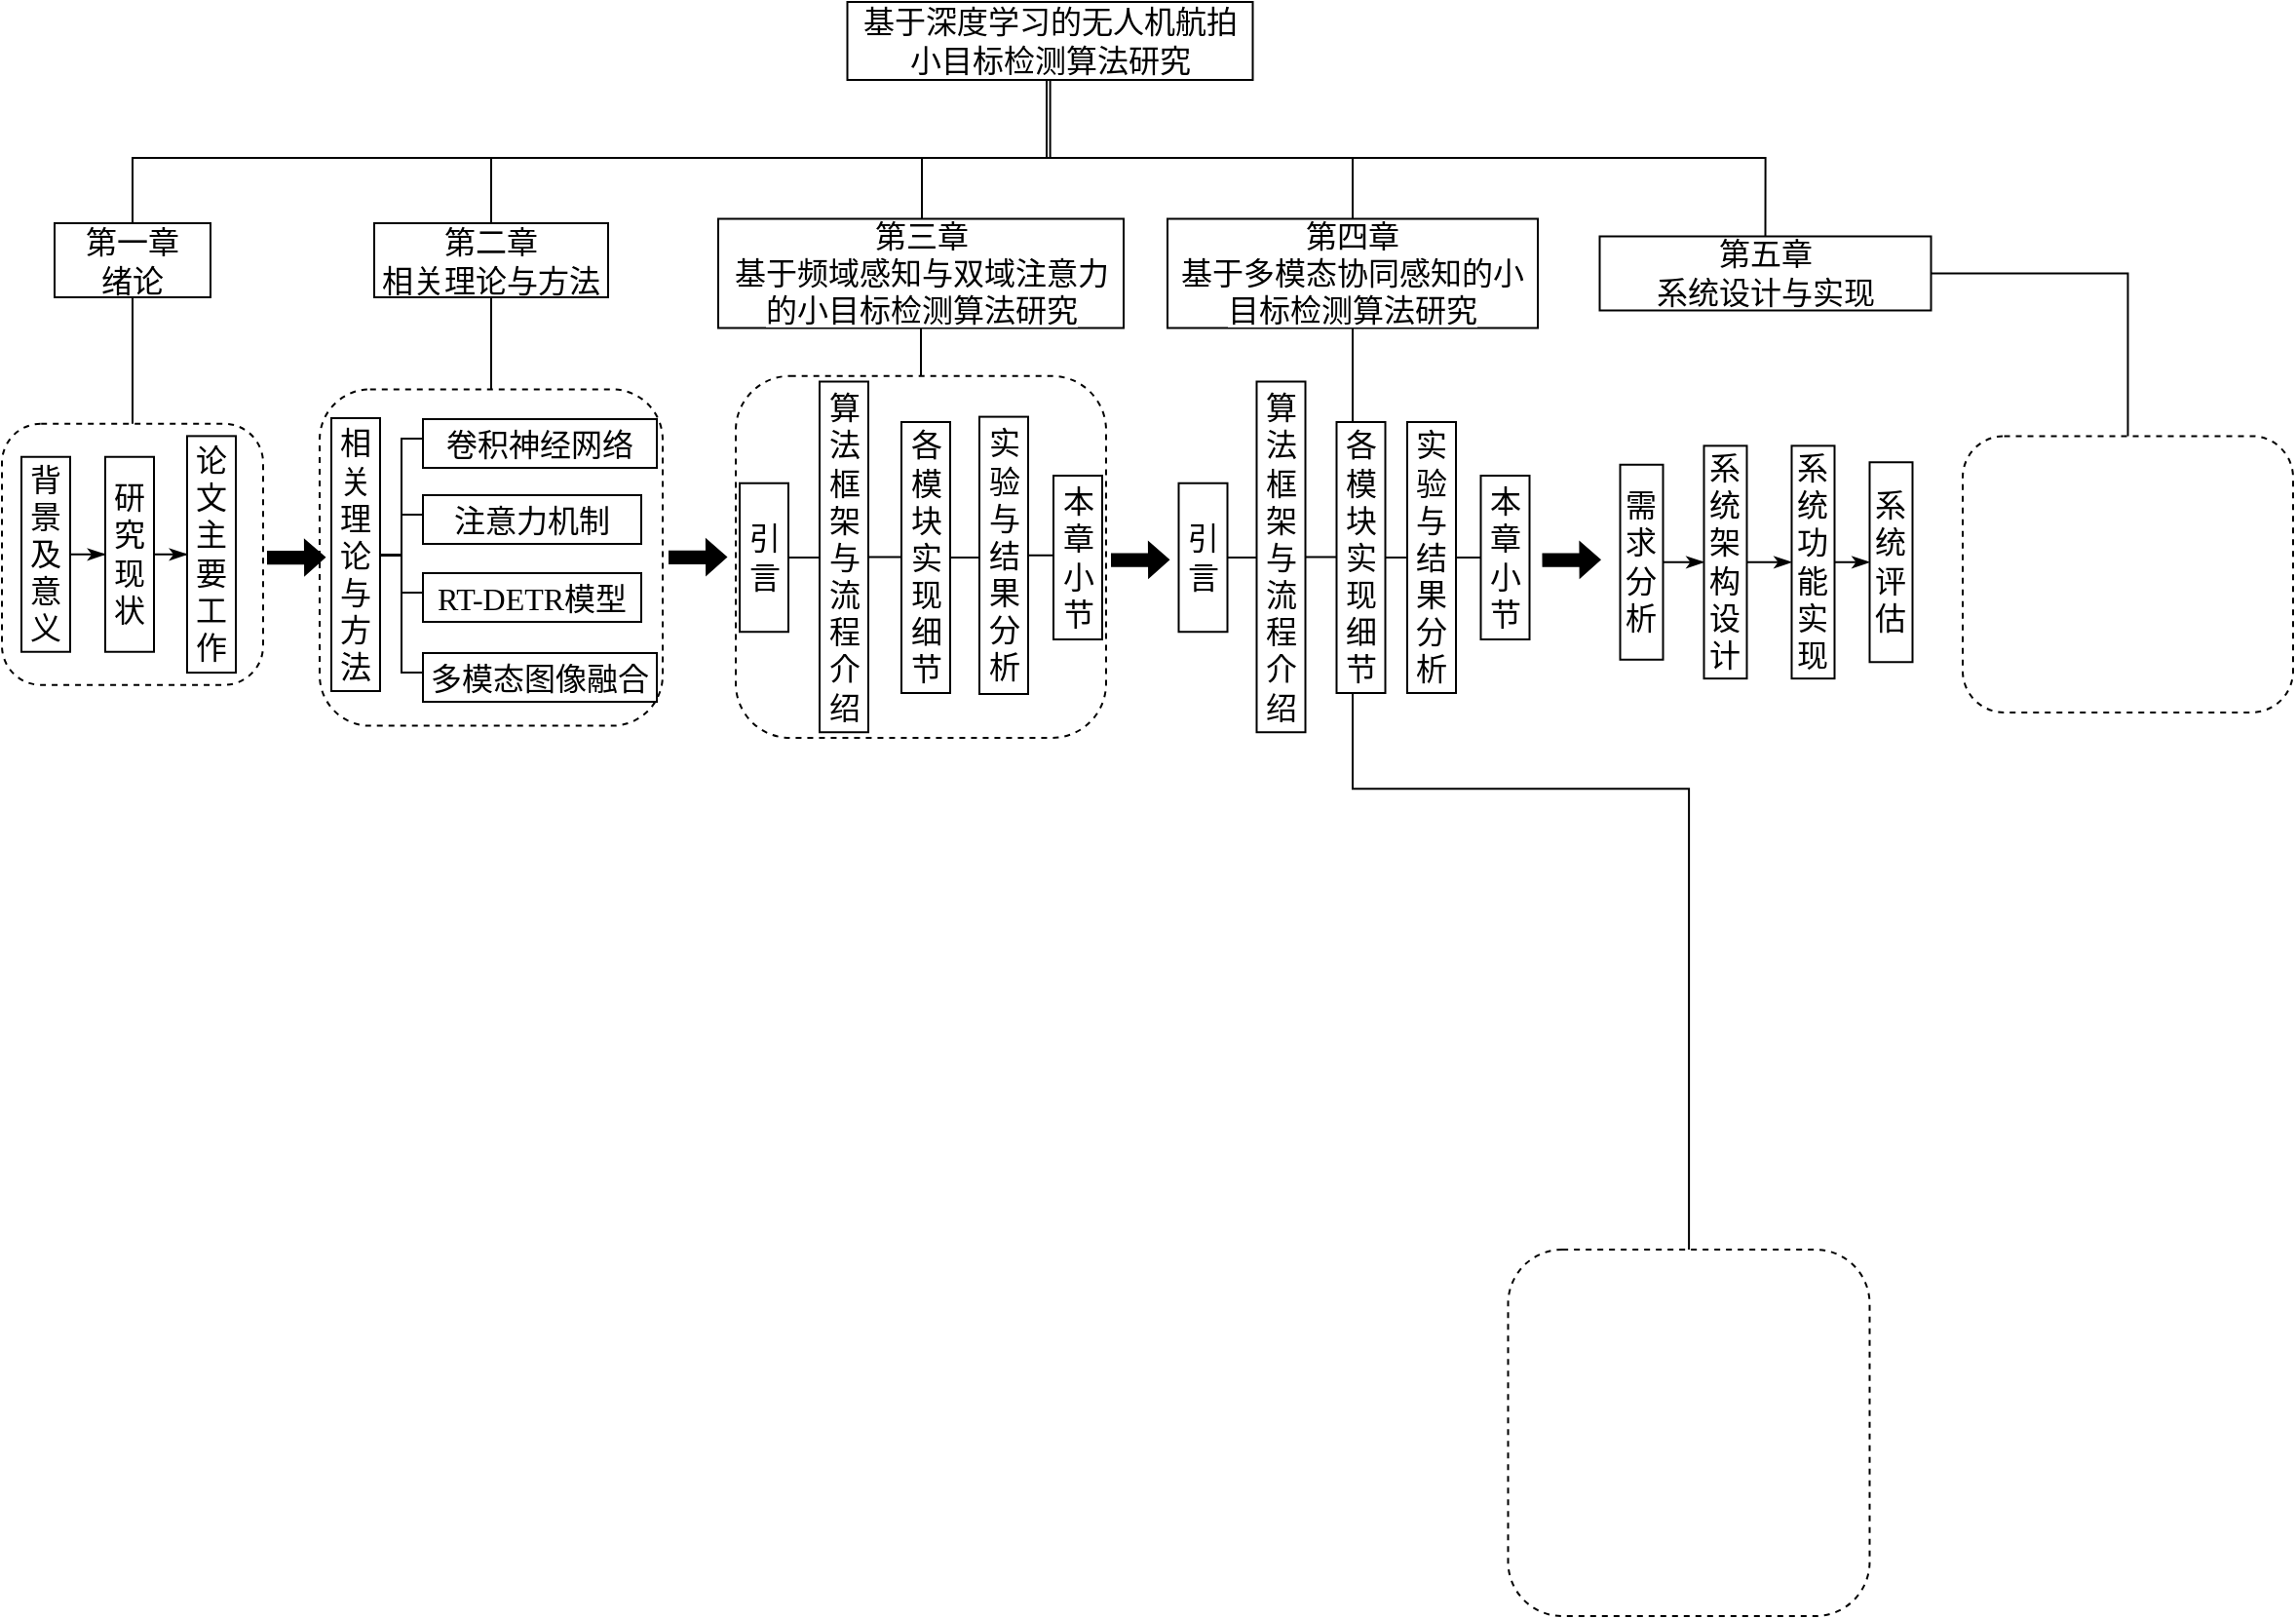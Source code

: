 <mxfile version="26.1.2">
  <diagram name="第 1 页" id="Jhno6EoJuBNA1dP3zVc-">
    <mxGraphModel dx="654" dy="316" grid="1" gridSize="10" guides="1" tooltips="1" connect="1" arrows="1" fold="1" page="1" pageScale="1" pageWidth="827" pageHeight="1169" math="0" shadow="0">
      <root>
        <mxCell id="0" />
        <mxCell id="1" parent="0" />
        <mxCell id="KadRHXHtFz8DXNSLYVAC-9" style="edgeStyle=orthogonalEdgeStyle;shape=connector;rounded=0;orthogonalLoop=1;jettySize=auto;html=1;entryX=0.5;entryY=0;entryDx=0;entryDy=0;strokeColor=default;align=center;verticalAlign=middle;fontFamily=宋体;fontSize=16;fontColor=default;labelBackgroundColor=default;startFill=0;endArrow=none;" parent="1" source="KadRHXHtFz8DXNSLYVAC-1" target="KadRHXHtFz8DXNSLYVAC-3" edge="1">
          <mxGeometry relative="1" as="geometry">
            <Array as="points">
              <mxPoint x="720" y="390" />
              <mxPoint x="435" y="390" />
            </Array>
          </mxGeometry>
        </mxCell>
        <mxCell id="KadRHXHtFz8DXNSLYVAC-10" style="edgeStyle=orthogonalEdgeStyle;shape=connector;rounded=0;orthogonalLoop=1;jettySize=auto;html=1;entryX=0.5;entryY=0;entryDx=0;entryDy=0;strokeColor=default;align=center;verticalAlign=middle;fontFamily=宋体;fontSize=16;fontColor=default;labelBackgroundColor=default;startFill=0;endArrow=none;" parent="1" source="KadRHXHtFz8DXNSLYVAC-1" target="KadRHXHtFz8DXNSLYVAC-4" edge="1">
          <mxGeometry relative="1" as="geometry">
            <Array as="points">
              <mxPoint x="720" y="390" />
              <mxPoint x="656" y="390" />
              <mxPoint x="656" y="421" />
            </Array>
          </mxGeometry>
        </mxCell>
        <mxCell id="KadRHXHtFz8DXNSLYVAC-11" style="edgeStyle=orthogonalEdgeStyle;shape=connector;rounded=0;orthogonalLoop=1;jettySize=auto;html=1;entryX=0.5;entryY=0;entryDx=0;entryDy=0;strokeColor=default;align=center;verticalAlign=middle;fontFamily=宋体;fontSize=16;fontColor=default;labelBackgroundColor=default;startFill=0;endArrow=none;" parent="1" source="KadRHXHtFz8DXNSLYVAC-1" target="KadRHXHtFz8DXNSLYVAC-5" edge="1">
          <mxGeometry relative="1" as="geometry">
            <Array as="points">
              <mxPoint x="720" y="390" />
              <mxPoint x="877" y="390" />
            </Array>
          </mxGeometry>
        </mxCell>
        <mxCell id="LNBZi4P7y57LkKZolX_N-5" style="edgeStyle=orthogonalEdgeStyle;rounded=0;orthogonalLoop=1;jettySize=auto;html=1;entryX=0.5;entryY=0;entryDx=0;entryDy=0;endArrow=none;startFill=0;fontFamily=宋体;fontSize=16;" parent="1" source="KadRHXHtFz8DXNSLYVAC-1" target="KadRHXHtFz8DXNSLYVAC-2" edge="1">
          <mxGeometry relative="1" as="geometry">
            <Array as="points">
              <mxPoint x="720" y="390" />
              <mxPoint x="251" y="390" />
            </Array>
          </mxGeometry>
        </mxCell>
        <mxCell id="Dfz9FRkG0_b3JGqrG8k9-128" style="edgeStyle=orthogonalEdgeStyle;shape=connector;rounded=0;orthogonalLoop=1;jettySize=auto;html=1;entryX=0.5;entryY=0;entryDx=0;entryDy=0;strokeColor=default;align=center;verticalAlign=middle;fontFamily=宋体;fontSize=13;fontColor=default;labelBackgroundColor=default;startFill=0;endArrow=none;endFill=1;" parent="1" source="KadRHXHtFz8DXNSLYVAC-1" target="KadRHXHtFz8DXNSLYVAC-6" edge="1">
          <mxGeometry relative="1" as="geometry">
            <Array as="points">
              <mxPoint x="722" y="390" />
              <mxPoint x="1089" y="390" />
            </Array>
          </mxGeometry>
        </mxCell>
        <mxCell id="KadRHXHtFz8DXNSLYVAC-1" value="基于深度学习的无人机航拍小目标检测算法研究" style="rounded=0;whiteSpace=wrap;html=1;fontFamily=宋体;fontSize=16;" parent="1" vertex="1">
          <mxGeometry x="617.75" y="310" width="208" height="40" as="geometry" />
        </mxCell>
        <mxCell id="Dfz9FRkG0_b3JGqrG8k9-118" style="edgeStyle=orthogonalEdgeStyle;shape=connector;rounded=0;orthogonalLoop=1;jettySize=auto;html=1;entryX=0.5;entryY=0;entryDx=0;entryDy=0;strokeColor=default;align=center;verticalAlign=middle;fontFamily=宋体;fontSize=16;fontColor=default;labelBackgroundColor=default;startFill=0;endArrow=none;endFill=1;" parent="1" source="KadRHXHtFz8DXNSLYVAC-2" target="Dfz9FRkG0_b3JGqrG8k9-17" edge="1">
          <mxGeometry relative="1" as="geometry" />
        </mxCell>
        <mxCell id="KadRHXHtFz8DXNSLYVAC-2" value="第一章&lt;div&gt;绪论&lt;/div&gt;" style="rounded=0;whiteSpace=wrap;html=1;fontFamily=宋体;fontSize=16;" parent="1" vertex="1">
          <mxGeometry x="211" y="423.5" width="80" height="38" as="geometry" />
        </mxCell>
        <mxCell id="Dfz9FRkG0_b3JGqrG8k9-119" style="edgeStyle=orthogonalEdgeStyle;shape=connector;rounded=0;orthogonalLoop=1;jettySize=auto;html=1;entryX=0.5;entryY=0;entryDx=0;entryDy=0;strokeColor=default;align=center;verticalAlign=middle;fontFamily=宋体;fontSize=16;fontColor=default;labelBackgroundColor=default;startFill=0;endArrow=none;endFill=1;" parent="1" source="KadRHXHtFz8DXNSLYVAC-3" target="Dfz9FRkG0_b3JGqrG8k9-18" edge="1">
          <mxGeometry relative="1" as="geometry" />
        </mxCell>
        <mxCell id="KadRHXHtFz8DXNSLYVAC-3" value="第二章&lt;div&gt;相关理论与方法&lt;/div&gt;" style="rounded=0;whiteSpace=wrap;html=1;fontFamily=宋体;fontSize=16;" parent="1" vertex="1">
          <mxGeometry x="375" y="423.5" width="120" height="38" as="geometry" />
        </mxCell>
        <mxCell id="Dfz9FRkG0_b3JGqrG8k9-120" style="edgeStyle=orthogonalEdgeStyle;shape=connector;rounded=0;orthogonalLoop=1;jettySize=auto;html=1;entryX=0.5;entryY=0;entryDx=0;entryDy=0;strokeColor=default;align=center;verticalAlign=middle;fontFamily=宋体;fontSize=16;fontColor=default;labelBackgroundColor=default;startFill=0;endArrow=none;endFill=1;" parent="1" source="KadRHXHtFz8DXNSLYVAC-4" target="Dfz9FRkG0_b3JGqrG8k9-59" edge="1">
          <mxGeometry relative="1" as="geometry" />
        </mxCell>
        <mxCell id="KadRHXHtFz8DXNSLYVAC-4" value="第三章&lt;div&gt;&lt;span style=&quot;background-color: rgb(255, 255, 255);&quot;&gt;基于频域感知与双域注意力的小目标检测算法研究&lt;/span&gt;&lt;/div&gt;" style="rounded=0;whiteSpace=wrap;html=1;fontFamily=宋体;fontSize=16;" parent="1" vertex="1">
          <mxGeometry x="551.5" y="421.25" width="208" height="56" as="geometry" />
        </mxCell>
        <mxCell id="Dfz9FRkG0_b3JGqrG8k9-121" style="edgeStyle=orthogonalEdgeStyle;shape=connector;rounded=0;orthogonalLoop=1;jettySize=auto;html=1;strokeColor=default;align=center;verticalAlign=middle;fontFamily=宋体;fontSize=16;fontColor=default;labelBackgroundColor=default;startFill=0;endArrow=none;endFill=1;" parent="1" source="KadRHXHtFz8DXNSLYVAC-5" target="Dfz9FRkG0_b3JGqrG8k9-71" edge="1">
          <mxGeometry relative="1" as="geometry" />
        </mxCell>
        <mxCell id="KadRHXHtFz8DXNSLYVAC-5" value="第四章&lt;div&gt;&lt;span style=&quot;background-color: rgb(255, 255, 255);&quot;&gt;基于多模态协同感知的小目标检测算法研究&lt;/span&gt;&lt;/div&gt;" style="rounded=0;whiteSpace=wrap;html=1;fontFamily=宋体;fontSize=16;" parent="1" vertex="1">
          <mxGeometry x="782" y="421.25" width="190" height="56" as="geometry" />
        </mxCell>
        <mxCell id="Dfz9FRkG0_b3JGqrG8k9-129" style="edgeStyle=orthogonalEdgeStyle;shape=connector;rounded=0;orthogonalLoop=1;jettySize=auto;html=1;strokeColor=default;align=center;verticalAlign=middle;fontFamily=宋体;fontSize=13;fontColor=default;labelBackgroundColor=default;startFill=0;endArrow=none;endFill=1;" parent="1" source="KadRHXHtFz8DXNSLYVAC-6" target="Dfz9FRkG0_b3JGqrG8k9-105" edge="1">
          <mxGeometry relative="1" as="geometry" />
        </mxCell>
        <mxCell id="KadRHXHtFz8DXNSLYVAC-6" value="第五章&lt;div&gt;&lt;span&gt;系统设计与实现&lt;/span&gt;&lt;/div&gt;" style="rounded=0;whiteSpace=wrap;html=1;fontFamily=宋体;fontSize=16;" parent="1" vertex="1">
          <mxGeometry x="1003.75" y="430.25" width="170" height="38" as="geometry" />
        </mxCell>
        <mxCell id="Dfz9FRkG0_b3JGqrG8k9-71" value="" style="rounded=1;whiteSpace=wrap;html=1;fontFamily=宋体;fontSize=16;labelBackgroundColor=default;fillColor=none;dashed=1;" parent="1" vertex="1">
          <mxGeometry x="956.75" y="950" width="185.5" height="188" as="geometry" />
        </mxCell>
        <mxCell id="Dfz9FRkG0_b3JGqrG8k9-62" style="edgeStyle=orthogonalEdgeStyle;shape=connector;rounded=0;orthogonalLoop=1;jettySize=auto;html=1;entryX=0;entryY=0.5;entryDx=0;entryDy=0;strokeColor=default;align=center;verticalAlign=middle;fontFamily=宋体;fontSize=16;fontColor=default;labelBackgroundColor=default;startFill=0;endArrow=classicThin;endFill=1;" parent="1" source="Dfz9FRkG0_b3JGqrG8k9-63" target="Dfz9FRkG0_b3JGqrG8k9-65" edge="1">
          <mxGeometry relative="1" as="geometry" />
        </mxCell>
        <mxCell id="Dfz9FRkG0_b3JGqrG8k9-63" value="引言" style="rounded=0;whiteSpace=wrap;html=1;fontFamily=宋体;fontSize=16;fontColor=default;labelBackgroundColor=default;horizontal=1;verticalAlign=middle;" parent="1" vertex="1">
          <mxGeometry x="787.75" y="556.87" width="25" height="76.25" as="geometry" />
        </mxCell>
        <mxCell id="Dfz9FRkG0_b3JGqrG8k9-64" style="edgeStyle=orthogonalEdgeStyle;shape=connector;rounded=0;orthogonalLoop=1;jettySize=auto;html=1;entryX=0;entryY=0.5;entryDx=0;entryDy=0;strokeColor=default;align=center;verticalAlign=middle;fontFamily=宋体;fontSize=16;fontColor=default;labelBackgroundColor=default;startFill=0;endArrow=classicThin;endFill=1;" parent="1" source="Dfz9FRkG0_b3JGqrG8k9-65" target="Dfz9FRkG0_b3JGqrG8k9-70" edge="1">
          <mxGeometry relative="1" as="geometry" />
        </mxCell>
        <mxCell id="Dfz9FRkG0_b3JGqrG8k9-65" value="&lt;span&gt;算法框架与流程介绍&lt;/span&gt;" style="rounded=0;whiteSpace=wrap;html=1;fontFamily=宋体;fontSize=16;fontColor=default;labelBackgroundColor=default;horizontal=1;verticalAlign=middle;" parent="1" vertex="1">
          <mxGeometry x="827.75" y="504.75" width="25" height="179.87" as="geometry" />
        </mxCell>
        <mxCell id="ch5bG0EiSOkkYoUf4nRy-7" style="edgeStyle=orthogonalEdgeStyle;shape=connector;rounded=0;orthogonalLoop=1;jettySize=auto;html=1;entryX=0;entryY=0.5;entryDx=0;entryDy=0;strokeColor=default;align=center;verticalAlign=middle;fontFamily=宋体;fontSize=16;fontColor=default;labelBackgroundColor=default;startFill=0;endArrow=none;endFill=1;" edge="1" parent="1" source="Dfz9FRkG0_b3JGqrG8k9-67" target="Dfz9FRkG0_b3JGqrG8k9-68">
          <mxGeometry relative="1" as="geometry" />
        </mxCell>
        <mxCell id="Dfz9FRkG0_b3JGqrG8k9-67" value="&lt;span&gt;实验与结果分析&lt;/span&gt;" style="rounded=0;whiteSpace=wrap;html=1;fontFamily=宋体;fontSize=16;fontColor=default;labelBackgroundColor=default;horizontal=1;verticalAlign=middle;" parent="1" vertex="1">
          <mxGeometry x="905" y="525.49" width="25" height="139" as="geometry" />
        </mxCell>
        <mxCell id="Dfz9FRkG0_b3JGqrG8k9-68" value="&lt;span&gt;本章小节&lt;/span&gt;" style="rounded=0;whiteSpace=wrap;html=1;fontFamily=宋体;fontSize=16;fontColor=default;labelBackgroundColor=default;horizontal=1;verticalAlign=middle;" parent="1" vertex="1">
          <mxGeometry x="942.75" y="553" width="25" height="84" as="geometry" />
        </mxCell>
        <mxCell id="ch5bG0EiSOkkYoUf4nRy-4" style="shape=connector;rounded=0;orthogonalLoop=1;jettySize=auto;html=1;entryX=0;entryY=0.5;entryDx=0;entryDy=0;strokeColor=default;align=center;verticalAlign=middle;fontFamily=宋体;fontSize=16;fontColor=default;labelBackgroundColor=default;startFill=0;endArrow=none;endFill=1;" edge="1" parent="1" source="Dfz9FRkG0_b3JGqrG8k9-70" target="Dfz9FRkG0_b3JGqrG8k9-67">
          <mxGeometry relative="1" as="geometry" />
        </mxCell>
        <mxCell id="Dfz9FRkG0_b3JGqrG8k9-70" value="各模块实现细节" style="rounded=0;whiteSpace=wrap;html=1;fontFamily=宋体;fontSize=16;fontColor=default;labelBackgroundColor=default;horizontal=1;verticalAlign=middle;" parent="1" vertex="1">
          <mxGeometry x="868.75" y="525.5" width="25" height="139" as="geometry" />
        </mxCell>
        <mxCell id="Dfz9FRkG0_b3JGqrG8k9-116" value="" style="endArrow=classic;html=1;rounded=0;strokeColor=default;align=center;verticalAlign=middle;fontFamily=宋体;fontSize=16;fontColor=default;labelBackgroundColor=default;shape=flexArrow;width=6.19;endSize=3;endWidth=10.385;fillColor=#000000;" parent="1" edge="1">
          <mxGeometry width="50" height="50" relative="1" as="geometry">
            <mxPoint x="320" y="595.09" as="sourcePoint" />
            <mxPoint x="350" y="594.92" as="targetPoint" />
          </mxGeometry>
        </mxCell>
        <mxCell id="Dfz9FRkG0_b3JGqrG8k9-125" value="" style="endArrow=classic;html=1;rounded=0;strokeColor=default;align=center;verticalAlign=middle;fontFamily=宋体;fontSize=16;fontColor=default;labelBackgroundColor=default;shape=flexArrow;width=6.19;endSize=3;endWidth=10.385;fillColor=#000000;" parent="1" edge="1">
          <mxGeometry width="50" height="50" relative="1" as="geometry">
            <mxPoint x="526" y="594.94" as="sourcePoint" />
            <mxPoint x="556" y="594.77" as="targetPoint" />
          </mxGeometry>
        </mxCell>
        <mxCell id="Dfz9FRkG0_b3JGqrG8k9-126" value="" style="endArrow=classic;html=1;rounded=0;strokeColor=default;align=center;verticalAlign=middle;fontFamily=宋体;fontSize=16;fontColor=default;labelBackgroundColor=default;shape=flexArrow;width=6.19;endSize=3;endWidth=10.385;fillColor=#000000;" parent="1" edge="1">
          <mxGeometry width="50" height="50" relative="1" as="geometry">
            <mxPoint x="753" y="596.31" as="sourcePoint" />
            <mxPoint x="783" y="596.14" as="targetPoint" />
          </mxGeometry>
        </mxCell>
        <mxCell id="Dfz9FRkG0_b3JGqrG8k9-127" value="" style="endArrow=classic;html=1;rounded=0;strokeColor=default;align=center;verticalAlign=middle;fontFamily=宋体;fontSize=16;fontColor=default;labelBackgroundColor=default;shape=flexArrow;width=6.19;endSize=3;endWidth=10.385;fillColor=#000000;" parent="1" edge="1">
          <mxGeometry width="50" height="50" relative="1" as="geometry">
            <mxPoint x="974.25" y="596.31" as="sourcePoint" />
            <mxPoint x="1004.25" y="596.14" as="targetPoint" />
          </mxGeometry>
        </mxCell>
        <mxCell id="KadRHXHtFz8DXNSLYVAC-28" style="edgeStyle=orthogonalEdgeStyle;shape=connector;rounded=0;orthogonalLoop=1;jettySize=auto;html=1;entryX=0;entryY=0.5;entryDx=0;entryDy=0;strokeColor=default;align=center;verticalAlign=middle;fontFamily=宋体;fontSize=16;fontColor=default;labelBackgroundColor=default;startFill=0;endArrow=classicThin;endFill=1;" parent="1" source="KadRHXHtFz8DXNSLYVAC-14" target="KadRHXHtFz8DXNSLYVAC-15" edge="1">
          <mxGeometry relative="1" as="geometry" />
        </mxCell>
        <mxCell id="KadRHXHtFz8DXNSLYVAC-14" value="背景及意义" style="rounded=0;whiteSpace=wrap;html=1;fontFamily=宋体;fontSize=16;fontColor=default;labelBackgroundColor=default;horizontal=1;verticalAlign=middle;" parent="1" vertex="1">
          <mxGeometry x="194" y="543.37" width="25" height="100" as="geometry" />
        </mxCell>
        <mxCell id="KadRHXHtFz8DXNSLYVAC-29" style="edgeStyle=orthogonalEdgeStyle;shape=connector;rounded=0;orthogonalLoop=1;jettySize=auto;html=1;entryX=0;entryY=0.5;entryDx=0;entryDy=0;strokeColor=default;align=center;verticalAlign=middle;fontFamily=宋体;fontSize=16;fontColor=default;labelBackgroundColor=default;startFill=0;endArrow=classicThin;endFill=1;" parent="1" source="KadRHXHtFz8DXNSLYVAC-15" target="KadRHXHtFz8DXNSLYVAC-16" edge="1">
          <mxGeometry relative="1" as="geometry" />
        </mxCell>
        <mxCell id="KadRHXHtFz8DXNSLYVAC-15" value="研究现状" style="rounded=0;whiteSpace=wrap;html=1;fontFamily=宋体;fontSize=16;fontColor=default;labelBackgroundColor=default;horizontal=1;verticalAlign=middle;" parent="1" vertex="1">
          <mxGeometry x="237" y="543.37" width="25" height="100" as="geometry" />
        </mxCell>
        <mxCell id="KadRHXHtFz8DXNSLYVAC-16" value="论文主要工作" style="rounded=0;whiteSpace=wrap;html=1;fontFamily=宋体;fontSize=16;fontColor=default;labelBackgroundColor=default;horizontal=1;verticalAlign=middle;" parent="1" vertex="1">
          <mxGeometry x="279" y="532.69" width="25" height="121.37" as="geometry" />
        </mxCell>
        <mxCell id="Dfz9FRkG0_b3JGqrG8k9-17" value="" style="rounded=1;whiteSpace=wrap;html=1;fontFamily=宋体;fontSize=16;labelBackgroundColor=default;fillColor=none;dashed=1;" parent="1" vertex="1">
          <mxGeometry x="184" y="526.37" width="134" height="134" as="geometry" />
        </mxCell>
        <mxCell id="KadRHXHtFz8DXNSLYVAC-31" style="edgeStyle=orthogonalEdgeStyle;shape=connector;rounded=0;orthogonalLoop=1;jettySize=auto;html=1;entryX=0;entryY=0.5;entryDx=0;entryDy=0;strokeColor=default;align=center;verticalAlign=middle;fontFamily=宋体;fontSize=16;fontColor=default;labelBackgroundColor=default;startFill=0;endArrow=none;exitX=1;exitY=0.5;exitDx=0;exitDy=0;" parent="1" source="KadRHXHtFz8DXNSLYVAC-18" target="KadRHXHtFz8DXNSLYVAC-21" edge="1">
          <mxGeometry relative="1" as="geometry">
            <mxPoint x="371" y="594" as="sourcePoint" />
            <mxPoint x="395" y="534" as="targetPoint" />
            <Array as="points">
              <mxPoint x="389" y="594" />
              <mxPoint x="389" y="534" />
            </Array>
          </mxGeometry>
        </mxCell>
        <mxCell id="KadRHXHtFz8DXNSLYVAC-32" style="edgeStyle=orthogonalEdgeStyle;shape=connector;rounded=0;orthogonalLoop=1;jettySize=auto;html=1;entryX=0;entryY=0.5;entryDx=0;entryDy=0;strokeColor=default;align=center;verticalAlign=middle;fontFamily=宋体;fontSize=16;fontColor=default;labelBackgroundColor=default;startFill=0;endArrow=none;" parent="1" edge="1">
          <mxGeometry relative="1" as="geometry">
            <mxPoint x="381.0" y="594.0" as="sourcePoint" />
            <mxPoint x="405" y="573" as="targetPoint" />
            <Array as="points">
              <mxPoint x="389" y="594" />
              <mxPoint x="389" y="573" />
            </Array>
          </mxGeometry>
        </mxCell>
        <mxCell id="KadRHXHtFz8DXNSLYVAC-33" style="edgeStyle=orthogonalEdgeStyle;shape=connector;rounded=0;orthogonalLoop=1;jettySize=auto;html=1;entryX=0;entryY=0.5;entryDx=0;entryDy=0;strokeColor=default;align=center;verticalAlign=middle;fontFamily=宋体;fontSize=16;fontColor=default;labelBackgroundColor=default;startFill=0;endArrow=none;" parent="1" edge="1">
          <mxGeometry relative="1" as="geometry">
            <mxPoint x="383" y="594" as="sourcePoint" />
            <mxPoint x="405" y="613" as="targetPoint" />
            <Array as="points">
              <mxPoint x="389" y="594" />
              <mxPoint x="389" y="613" />
            </Array>
          </mxGeometry>
        </mxCell>
        <mxCell id="KadRHXHtFz8DXNSLYVAC-34" style="edgeStyle=orthogonalEdgeStyle;shape=connector;rounded=0;orthogonalLoop=1;jettySize=auto;html=1;entryX=0;entryY=0.5;entryDx=0;entryDy=0;strokeColor=default;align=center;verticalAlign=middle;fontFamily=宋体;fontSize=16;fontColor=default;labelBackgroundColor=default;startFill=0;endArrow=none;" parent="1" target="KadRHXHtFz8DXNSLYVAC-24" edge="1">
          <mxGeometry relative="1" as="geometry">
            <mxPoint x="373" y="594" as="sourcePoint" />
            <mxPoint x="395" y="654" as="targetPoint" />
            <Array as="points">
              <mxPoint x="389" y="594" />
              <mxPoint x="389" y="654" />
            </Array>
          </mxGeometry>
        </mxCell>
        <mxCell id="KadRHXHtFz8DXNSLYVAC-18" value="相关理论与方法" style="rounded=0;whiteSpace=wrap;html=1;fontFamily=宋体;fontSize=16;fontColor=default;labelBackgroundColor=default;horizontal=1;verticalAlign=middle;" parent="1" vertex="1">
          <mxGeometry x="353" y="523.5" width="25" height="140" as="geometry" />
        </mxCell>
        <mxCell id="KadRHXHtFz8DXNSLYVAC-21" value="卷积神经网络" style="rounded=0;whiteSpace=wrap;html=1;fontFamily=宋体;fontSize=16;fontColor=default;labelBackgroundColor=default;" parent="1" vertex="1">
          <mxGeometry x="400" y="524" width="120" height="25" as="geometry" />
        </mxCell>
        <mxCell id="KadRHXHtFz8DXNSLYVAC-22" value="注意力机制" style="rounded=0;whiteSpace=wrap;html=1;fontFamily=宋体;fontSize=16;fontColor=default;labelBackgroundColor=default;" parent="1" vertex="1">
          <mxGeometry x="400" y="563" width="112" height="25" as="geometry" />
        </mxCell>
        <mxCell id="KadRHXHtFz8DXNSLYVAC-23" value="RT-DETR模型" style="rounded=0;whiteSpace=wrap;html=1;fontFamily=宋体;fontSize=16;fontColor=default;labelBackgroundColor=default;" parent="1" vertex="1">
          <mxGeometry x="400" y="603" width="112" height="25" as="geometry" />
        </mxCell>
        <mxCell id="KadRHXHtFz8DXNSLYVAC-24" value="多模态图像融合" style="rounded=0;whiteSpace=wrap;html=1;fontFamily=宋体;fontSize=16;fontColor=default;labelBackgroundColor=default;" parent="1" vertex="1">
          <mxGeometry x="400" y="644" width="120" height="25" as="geometry" />
        </mxCell>
        <mxCell id="KadRHXHtFz8DXNSLYVAC-25" style="edgeStyle=orthogonalEdgeStyle;shape=connector;rounded=0;orthogonalLoop=1;jettySize=auto;html=1;exitX=0.5;exitY=1;exitDx=0;exitDy=0;strokeColor=default;align=center;verticalAlign=middle;fontFamily=宋体;fontSize=16;fontColor=default;labelBackgroundColor=default;startFill=0;endArrow=none;" parent="1" source="KadRHXHtFz8DXNSLYVAC-21" target="KadRHXHtFz8DXNSLYVAC-21" edge="1">
          <mxGeometry relative="1" as="geometry" />
        </mxCell>
        <mxCell id="Dfz9FRkG0_b3JGqrG8k9-18" value="" style="rounded=1;whiteSpace=wrap;html=1;fontFamily=宋体;fontSize=16;labelBackgroundColor=default;fillColor=none;dashed=1;" parent="1" vertex="1">
          <mxGeometry x="347" y="508.69" width="176" height="172.62" as="geometry" />
        </mxCell>
        <mxCell id="Dfz9FRkG0_b3JGqrG8k9-59" value="" style="rounded=1;whiteSpace=wrap;html=1;fontFamily=宋体;fontSize=16;labelBackgroundColor=default;fillColor=none;dashed=1;" parent="1" vertex="1">
          <mxGeometry x="560.5" y="501.89" width="190" height="185.6" as="geometry" />
        </mxCell>
        <mxCell id="Dfz9FRkG0_b3JGqrG8k9-31" style="edgeStyle=orthogonalEdgeStyle;shape=connector;rounded=0;orthogonalLoop=1;jettySize=auto;html=1;entryX=0;entryY=0.5;entryDx=0;entryDy=0;strokeColor=default;align=center;verticalAlign=middle;fontFamily=宋体;fontSize=16;fontColor=default;labelBackgroundColor=default;startFill=0;endArrow=classicThin;endFill=1;" parent="1" source="LNBZi4P7y57LkKZolX_N-3" target="LNBZi4P7y57LkKZolX_N-4" edge="1">
          <mxGeometry relative="1" as="geometry" />
        </mxCell>
        <mxCell id="LNBZi4P7y57LkKZolX_N-3" value="引言" style="rounded=0;whiteSpace=wrap;html=1;fontFamily=宋体;fontSize=16;fontColor=default;labelBackgroundColor=default;horizontal=1;verticalAlign=middle;" parent="1" vertex="1">
          <mxGeometry x="562.5" y="556.87" width="25" height="76.25" as="geometry" />
        </mxCell>
        <mxCell id="Dfz9FRkG0_b3JGqrG8k9-32" style="edgeStyle=orthogonalEdgeStyle;shape=connector;rounded=0;orthogonalLoop=1;jettySize=auto;html=1;entryX=0;entryY=0.5;entryDx=0;entryDy=0;strokeColor=default;align=center;verticalAlign=middle;fontFamily=宋体;fontSize=16;fontColor=default;labelBackgroundColor=default;startFill=0;endArrow=classicThin;endFill=1;" parent="1" source="LNBZi4P7y57LkKZolX_N-4" target="Dfz9FRkG0_b3JGqrG8k9-27" edge="1">
          <mxGeometry relative="1" as="geometry" />
        </mxCell>
        <mxCell id="LNBZi4P7y57LkKZolX_N-4" value="&lt;span&gt;算法框架与流程介绍&lt;/span&gt;" style="rounded=0;whiteSpace=wrap;html=1;fontFamily=宋体;fontSize=16;fontColor=default;labelBackgroundColor=default;horizontal=1;verticalAlign=middle;" parent="1" vertex="1">
          <mxGeometry x="603.5" y="504.75" width="25" height="179.87" as="geometry" />
        </mxCell>
        <mxCell id="Dfz9FRkG0_b3JGqrG8k9-34" style="edgeStyle=orthogonalEdgeStyle;shape=connector;rounded=0;orthogonalLoop=1;jettySize=auto;html=1;entryX=0;entryY=0.5;entryDx=0;entryDy=0;strokeColor=default;align=center;verticalAlign=middle;fontFamily=宋体;fontSize=16;fontColor=default;labelBackgroundColor=default;startFill=0;endArrow=classicThin;endFill=1;" parent="1" source="Dfz9FRkG0_b3JGqrG8k9-24" target="Dfz9FRkG0_b3JGqrG8k9-25" edge="1">
          <mxGeometry relative="1" as="geometry" />
        </mxCell>
        <mxCell id="Dfz9FRkG0_b3JGqrG8k9-24" value="&lt;span&gt;实验与结果分析&lt;/span&gt;" style="rounded=0;whiteSpace=wrap;html=1;fontFamily=宋体;fontSize=16;fontColor=default;labelBackgroundColor=default;horizontal=1;verticalAlign=middle;" parent="1" vertex="1">
          <mxGeometry x="685.5" y="522.8" width="25" height="142.2" as="geometry" />
        </mxCell>
        <mxCell id="Dfz9FRkG0_b3JGqrG8k9-25" value="&lt;span&gt;本章小节&lt;/span&gt;" style="rounded=0;whiteSpace=wrap;html=1;fontFamily=宋体;fontSize=16;fontColor=default;labelBackgroundColor=default;horizontal=1;verticalAlign=middle;" parent="1" vertex="1">
          <mxGeometry x="723.5" y="553" width="25" height="84" as="geometry" />
        </mxCell>
        <mxCell id="Dfz9FRkG0_b3JGqrG8k9-27" value="各模块实现细节" style="rounded=0;whiteSpace=wrap;html=1;fontFamily=宋体;fontSize=16;fontColor=default;labelBackgroundColor=default;horizontal=1;verticalAlign=middle;" parent="1" vertex="1">
          <mxGeometry x="645.5" y="525.5" width="25" height="139" as="geometry" />
        </mxCell>
        <mxCell id="Dfz9FRkG0_b3JGqrG8k9-105" value="" style="rounded=1;whiteSpace=wrap;html=1;fontFamily=宋体;fontSize=16;labelBackgroundColor=default;fillColor=none;dashed=1;" parent="1" vertex="1">
          <mxGeometry x="1190" y="532.69" width="169.5" height="141.75" as="geometry" />
        </mxCell>
        <mxCell id="Dfz9FRkG0_b3JGqrG8k9-8" style="edgeStyle=orthogonalEdgeStyle;shape=connector;rounded=0;orthogonalLoop=1;jettySize=auto;html=1;entryX=0;entryY=0.5;entryDx=0;entryDy=0;strokeColor=default;align=center;verticalAlign=middle;fontFamily=宋体;fontSize=16;fontColor=default;labelBackgroundColor=default;startFill=0;endArrow=classicThin;endFill=1;" parent="1" source="Dfz9FRkG0_b3JGqrG8k9-9" target="Dfz9FRkG0_b3JGqrG8k9-11" edge="1">
          <mxGeometry relative="1" as="geometry" />
        </mxCell>
        <mxCell id="Dfz9FRkG0_b3JGqrG8k9-9" value="需求分析" style="rounded=0;whiteSpace=wrap;html=1;fontFamily=宋体;fontSize=16;fontColor=default;labelBackgroundColor=default;horizontal=1;verticalAlign=middle;" parent="1" vertex="1">
          <mxGeometry x="1014.25" y="547.38" width="22" height="100" as="geometry" />
        </mxCell>
        <mxCell id="Dfz9FRkG0_b3JGqrG8k9-10" style="edgeStyle=orthogonalEdgeStyle;shape=connector;rounded=0;orthogonalLoop=1;jettySize=auto;html=1;entryX=0;entryY=0.5;entryDx=0;entryDy=0;strokeColor=default;align=center;verticalAlign=middle;fontFamily=宋体;fontSize=16;fontColor=default;labelBackgroundColor=default;startFill=0;endArrow=classicThin;endFill=1;" parent="1" source="Dfz9FRkG0_b3JGqrG8k9-11" target="Dfz9FRkG0_b3JGqrG8k9-12" edge="1">
          <mxGeometry relative="1" as="geometry" />
        </mxCell>
        <mxCell id="Dfz9FRkG0_b3JGqrG8k9-11" value="系统架构设计" style="rounded=0;whiteSpace=wrap;html=1;fontFamily=宋体;fontSize=16;fontColor=default;labelBackgroundColor=default;horizontal=1;verticalAlign=middle;" parent="1" vertex="1">
          <mxGeometry x="1057.25" y="537.69" width="22" height="119.38" as="geometry" />
        </mxCell>
        <mxCell id="Dfz9FRkG0_b3JGqrG8k9-15" style="shape=connector;rounded=0;orthogonalLoop=1;jettySize=auto;html=1;entryX=0;entryY=0.5;entryDx=0;entryDy=0;strokeColor=default;align=center;verticalAlign=middle;fontFamily=宋体;fontSize=16;fontColor=default;labelBackgroundColor=default;startFill=0;endArrow=classicThin;endFill=1;" parent="1" source="Dfz9FRkG0_b3JGqrG8k9-12" target="Dfz9FRkG0_b3JGqrG8k9-13" edge="1">
          <mxGeometry relative="1" as="geometry" />
        </mxCell>
        <mxCell id="Dfz9FRkG0_b3JGqrG8k9-12" value="系统功能实现" style="rounded=0;whiteSpace=wrap;html=1;fontFamily=宋体;fontSize=16;fontColor=default;labelBackgroundColor=default;horizontal=1;verticalAlign=middle;" parent="1" vertex="1">
          <mxGeometry x="1102.25" y="537.69" width="22" height="119.38" as="geometry" />
        </mxCell>
        <mxCell id="Dfz9FRkG0_b3JGqrG8k9-13" value="系统评估" style="rounded=0;whiteSpace=wrap;html=1;fontFamily=宋体;fontSize=16;fontColor=default;labelBackgroundColor=default;horizontal=1;verticalAlign=middle;" parent="1" vertex="1">
          <mxGeometry x="1142.25" y="546.13" width="22" height="102.5" as="geometry" />
        </mxCell>
        <mxCell id="ch5bG0EiSOkkYoUf4nRy-3" style="edgeStyle=orthogonalEdgeStyle;shape=connector;rounded=0;orthogonalLoop=1;jettySize=auto;html=1;entryX=0;entryY=0.5;entryDx=0;entryDy=0;strokeColor=default;align=center;verticalAlign=middle;fontFamily=宋体;fontSize=16;fontColor=default;labelBackgroundColor=default;startFill=0;endArrow=none;endFill=1;" edge="1" parent="1">
          <mxGeometry relative="1" as="geometry">
            <mxPoint x="670" y="595" as="sourcePoint" />
            <mxPoint x="685" y="595" as="targetPoint" />
          </mxGeometry>
        </mxCell>
      </root>
    </mxGraphModel>
  </diagram>
</mxfile>
